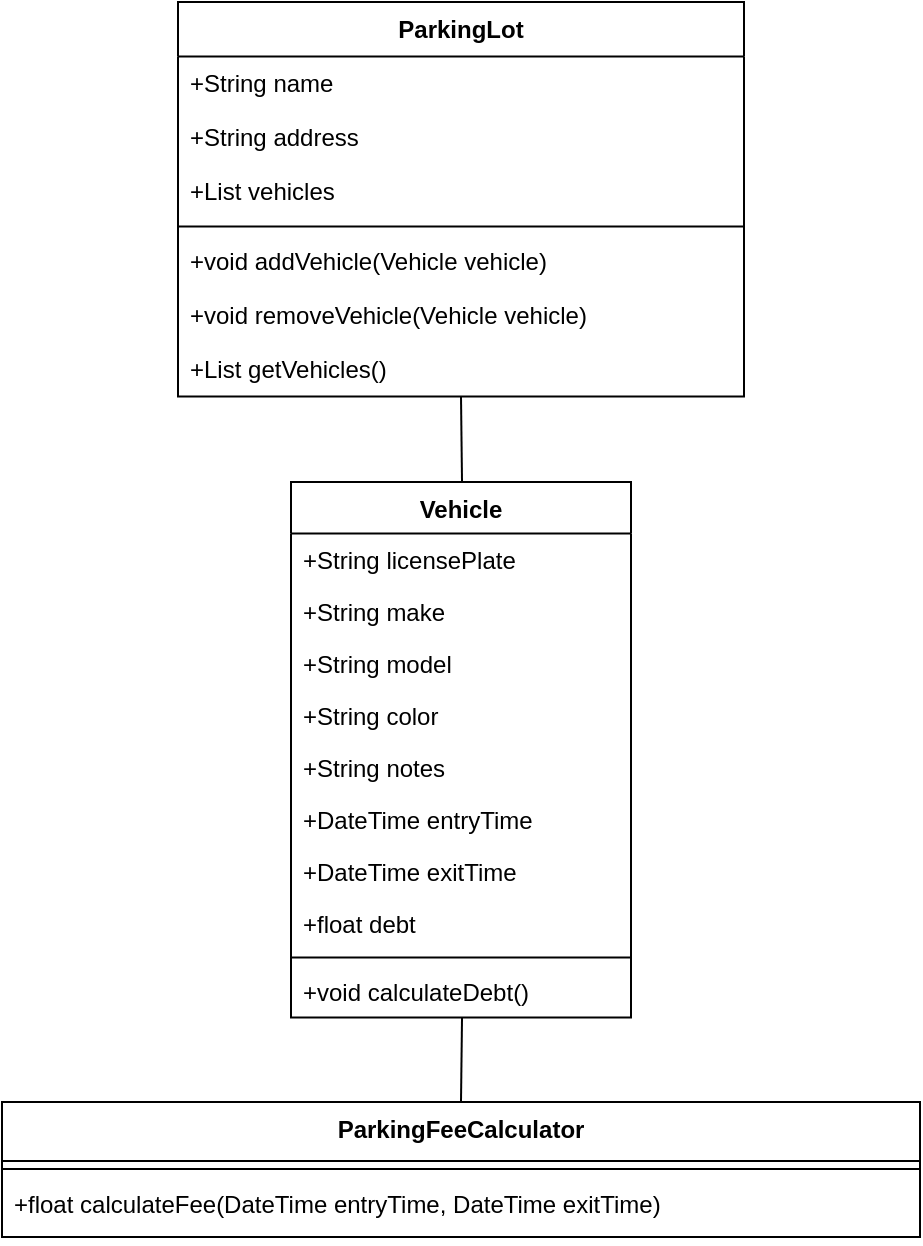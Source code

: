 <mxfile>
    <diagram name="Página-1" id="oQjlDjJ2sg4duSR29GSX">
        <mxGraphModel dx="932" dy="608" grid="1" gridSize="10" guides="1" tooltips="1" connect="1" arrows="1" fold="1" page="1" pageScale="1" pageWidth="827" pageHeight="1169" math="0" shadow="0">
            <root>
                <mxCell id="0"/>
                <mxCell id="1" parent="0"/>
                <mxCell id="cI7-21xRHOuVwiusAM__-1" value="ParkingLot" style="swimlane;fontStyle=1;align=center;verticalAlign=top;childLayout=stackLayout;horizontal=1;startSize=27.222;horizontalStack=0;resizeParent=1;resizeParentMax=0;resizeLast=0;collapsible=0;marginBottom=0;" parent="1" vertex="1">
                    <mxGeometry x="108" y="20" width="283" height="197.222" as="geometry"/>
                </mxCell>
                <mxCell id="cI7-21xRHOuVwiusAM__-2" value="+String name" style="text;strokeColor=none;fillColor=none;align=left;verticalAlign=top;spacingLeft=4;spacingRight=4;overflow=hidden;rotatable=0;points=[[0,0.5],[1,0.5]];portConstraint=eastwest;" parent="cI7-21xRHOuVwiusAM__-1" vertex="1">
                    <mxGeometry y="27.222" width="283" height="27" as="geometry"/>
                </mxCell>
                <mxCell id="cI7-21xRHOuVwiusAM__-3" value="+String address" style="text;strokeColor=none;fillColor=none;align=left;verticalAlign=top;spacingLeft=4;spacingRight=4;overflow=hidden;rotatable=0;points=[[0,0.5],[1,0.5]];portConstraint=eastwest;" parent="cI7-21xRHOuVwiusAM__-1" vertex="1">
                    <mxGeometry y="54.222" width="283" height="27" as="geometry"/>
                </mxCell>
                <mxCell id="cI7-21xRHOuVwiusAM__-4" value="+List vehicles" style="text;strokeColor=none;fillColor=none;align=left;verticalAlign=top;spacingLeft=4;spacingRight=4;overflow=hidden;rotatable=0;points=[[0,0.5],[1,0.5]];portConstraint=eastwest;" parent="cI7-21xRHOuVwiusAM__-1" vertex="1">
                    <mxGeometry y="81.222" width="283" height="27" as="geometry"/>
                </mxCell>
                <mxCell id="cI7-21xRHOuVwiusAM__-5" style="line;strokeWidth=1;fillColor=none;align=left;verticalAlign=middle;spacingTop=-1;spacingLeft=3;spacingRight=3;rotatable=0;labelPosition=right;points=[];portConstraint=eastwest;strokeColor=inherit;" parent="cI7-21xRHOuVwiusAM__-1" vertex="1">
                    <mxGeometry y="108.222" width="283" height="8" as="geometry"/>
                </mxCell>
                <mxCell id="cI7-21xRHOuVwiusAM__-6" value="+void addVehicle(Vehicle vehicle)" style="text;strokeColor=none;fillColor=none;align=left;verticalAlign=top;spacingLeft=4;spacingRight=4;overflow=hidden;rotatable=0;points=[[0,0.5],[1,0.5]];portConstraint=eastwest;" parent="cI7-21xRHOuVwiusAM__-1" vertex="1">
                    <mxGeometry y="116.222" width="283" height="27" as="geometry"/>
                </mxCell>
                <mxCell id="cI7-21xRHOuVwiusAM__-7" value="+void removeVehicle(Vehicle vehicle)" style="text;strokeColor=none;fillColor=none;align=left;verticalAlign=top;spacingLeft=4;spacingRight=4;overflow=hidden;rotatable=0;points=[[0,0.5],[1,0.5]];portConstraint=eastwest;" parent="cI7-21xRHOuVwiusAM__-1" vertex="1">
                    <mxGeometry y="143.222" width="283" height="27" as="geometry"/>
                </mxCell>
                <mxCell id="cI7-21xRHOuVwiusAM__-8" value="+List getVehicles()" style="text;strokeColor=none;fillColor=none;align=left;verticalAlign=top;spacingLeft=4;spacingRight=4;overflow=hidden;rotatable=0;points=[[0,0.5],[1,0.5]];portConstraint=eastwest;" parent="cI7-21xRHOuVwiusAM__-1" vertex="1">
                    <mxGeometry y="170.222" width="283" height="27" as="geometry"/>
                </mxCell>
                <mxCell id="cI7-21xRHOuVwiusAM__-9" value="Vehicle" style="swimlane;fontStyle=1;align=center;verticalAlign=top;childLayout=stackLayout;horizontal=1;startSize=25.7;horizontalStack=0;resizeParent=1;resizeParentMax=0;resizeLast=0;collapsible=0;marginBottom=0;" parent="1" vertex="1">
                    <mxGeometry x="164.5" y="260" width="170" height="267.7" as="geometry"/>
                </mxCell>
                <mxCell id="cI7-21xRHOuVwiusAM__-10" value="+String licensePlate" style="text;strokeColor=none;fillColor=none;align=left;verticalAlign=top;spacingLeft=4;spacingRight=4;overflow=hidden;rotatable=0;points=[[0,0.5],[1,0.5]];portConstraint=eastwest;" parent="cI7-21xRHOuVwiusAM__-9" vertex="1">
                    <mxGeometry y="25.7" width="170" height="26" as="geometry"/>
                </mxCell>
                <mxCell id="cI7-21xRHOuVwiusAM__-11" value="+String make" style="text;strokeColor=none;fillColor=none;align=left;verticalAlign=top;spacingLeft=4;spacingRight=4;overflow=hidden;rotatable=0;points=[[0,0.5],[1,0.5]];portConstraint=eastwest;" parent="cI7-21xRHOuVwiusAM__-9" vertex="1">
                    <mxGeometry y="51.7" width="170" height="26" as="geometry"/>
                </mxCell>
                <mxCell id="cI7-21xRHOuVwiusAM__-12" value="+String model" style="text;strokeColor=none;fillColor=none;align=left;verticalAlign=top;spacingLeft=4;spacingRight=4;overflow=hidden;rotatable=0;points=[[0,0.5],[1,0.5]];portConstraint=eastwest;" parent="cI7-21xRHOuVwiusAM__-9" vertex="1">
                    <mxGeometry y="77.7" width="170" height="26" as="geometry"/>
                </mxCell>
                <mxCell id="cI7-21xRHOuVwiusAM__-13" value="+String color" style="text;strokeColor=none;fillColor=none;align=left;verticalAlign=top;spacingLeft=4;spacingRight=4;overflow=hidden;rotatable=0;points=[[0,0.5],[1,0.5]];portConstraint=eastwest;" parent="cI7-21xRHOuVwiusAM__-9" vertex="1">
                    <mxGeometry y="103.7" width="170" height="26" as="geometry"/>
                </mxCell>
                <mxCell id="cI7-21xRHOuVwiusAM__-14" value="+String notes" style="text;strokeColor=none;fillColor=none;align=left;verticalAlign=top;spacingLeft=4;spacingRight=4;overflow=hidden;rotatable=0;points=[[0,0.5],[1,0.5]];portConstraint=eastwest;" parent="cI7-21xRHOuVwiusAM__-9" vertex="1">
                    <mxGeometry y="129.7" width="170" height="26" as="geometry"/>
                </mxCell>
                <mxCell id="cI7-21xRHOuVwiusAM__-15" value="+DateTime entryTime" style="text;strokeColor=none;fillColor=none;align=left;verticalAlign=top;spacingLeft=4;spacingRight=4;overflow=hidden;rotatable=0;points=[[0,0.5],[1,0.5]];portConstraint=eastwest;" parent="cI7-21xRHOuVwiusAM__-9" vertex="1">
                    <mxGeometry y="155.7" width="170" height="26" as="geometry"/>
                </mxCell>
                <mxCell id="cI7-21xRHOuVwiusAM__-16" value="+DateTime exitTime" style="text;strokeColor=none;fillColor=none;align=left;verticalAlign=top;spacingLeft=4;spacingRight=4;overflow=hidden;rotatable=0;points=[[0,0.5],[1,0.5]];portConstraint=eastwest;" parent="cI7-21xRHOuVwiusAM__-9" vertex="1">
                    <mxGeometry y="181.7" width="170" height="26" as="geometry"/>
                </mxCell>
                <mxCell id="cI7-21xRHOuVwiusAM__-17" value="+float debt" style="text;strokeColor=none;fillColor=none;align=left;verticalAlign=top;spacingLeft=4;spacingRight=4;overflow=hidden;rotatable=0;points=[[0,0.5],[1,0.5]];portConstraint=eastwest;" parent="cI7-21xRHOuVwiusAM__-9" vertex="1">
                    <mxGeometry y="207.7" width="170" height="26" as="geometry"/>
                </mxCell>
                <mxCell id="cI7-21xRHOuVwiusAM__-18" style="line;strokeWidth=1;fillColor=none;align=left;verticalAlign=middle;spacingTop=-1;spacingLeft=3;spacingRight=3;rotatable=0;labelPosition=right;points=[];portConstraint=eastwest;strokeColor=inherit;" parent="cI7-21xRHOuVwiusAM__-9" vertex="1">
                    <mxGeometry y="233.7" width="170" height="8" as="geometry"/>
                </mxCell>
                <mxCell id="cI7-21xRHOuVwiusAM__-19" value="+void calculateDebt()" style="text;strokeColor=none;fillColor=none;align=left;verticalAlign=top;spacingLeft=4;spacingRight=4;overflow=hidden;rotatable=0;points=[[0,0.5],[1,0.5]];portConstraint=eastwest;" parent="cI7-21xRHOuVwiusAM__-9" vertex="1">
                    <mxGeometry y="241.7" width="170" height="26" as="geometry"/>
                </mxCell>
                <mxCell id="cI7-21xRHOuVwiusAM__-20" value="ParkingFeeCalculator" style="swimlane;fontStyle=1;align=center;verticalAlign=top;childLayout=stackLayout;horizontal=1;startSize=29.556;horizontalStack=0;resizeParent=1;resizeParentMax=0;resizeLast=0;collapsible=0;marginBottom=0;" parent="1" vertex="1">
                    <mxGeometry x="20" y="570" width="459" height="67.556" as="geometry"/>
                </mxCell>
                <mxCell id="cI7-21xRHOuVwiusAM__-21" style="line;strokeWidth=1;fillColor=none;align=left;verticalAlign=middle;spacingTop=-1;spacingLeft=3;spacingRight=3;rotatable=0;labelPosition=right;points=[];portConstraint=eastwest;strokeColor=inherit;" parent="cI7-21xRHOuVwiusAM__-20" vertex="1">
                    <mxGeometry y="29.556" width="459" height="8" as="geometry"/>
                </mxCell>
                <mxCell id="cI7-21xRHOuVwiusAM__-22" value="+float calculateFee(DateTime entryTime, DateTime exitTime)" style="text;strokeColor=none;fillColor=none;align=left;verticalAlign=top;spacingLeft=4;spacingRight=4;overflow=hidden;rotatable=0;points=[[0,0.5],[1,0.5]];portConstraint=eastwest;" parent="cI7-21xRHOuVwiusAM__-20" vertex="1">
                    <mxGeometry y="37.556" width="459" height="30" as="geometry"/>
                </mxCell>
                <mxCell id="cI7-21xRHOuVwiusAM__-23" value="" style="curved=1;startArrow=none;endArrow=none;exitX=0.5;exitY=0.998;entryX=0.503;entryY=-0.002;rounded=0;" parent="1" source="cI7-21xRHOuVwiusAM__-1" target="cI7-21xRHOuVwiusAM__-9" edge="1">
                    <mxGeometry relative="1" as="geometry">
                        <Array as="points"/>
                    </mxGeometry>
                </mxCell>
                <mxCell id="cI7-21xRHOuVwiusAM__-26" value="" style="curved=1;startArrow=none;endArrow=none;exitX=0.503;exitY=0.998;entryX=0.5;entryY=-0.005;rounded=0;" parent="1" source="cI7-21xRHOuVwiusAM__-9" target="cI7-21xRHOuVwiusAM__-20" edge="1">
                    <mxGeometry relative="1" as="geometry">
                        <Array as="points"/>
                    </mxGeometry>
                </mxCell>
            </root>
        </mxGraphModel>
    </diagram>
</mxfile>